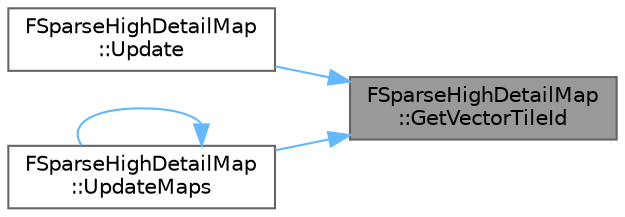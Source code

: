 digraph "FSparseHighDetailMap::GetVectorTileId"
{
 // INTERACTIVE_SVG=YES
 // LATEX_PDF_SIZE
  bgcolor="transparent";
  edge [fontname=Helvetica,fontsize=10,labelfontname=Helvetica,labelfontsize=10];
  node [fontname=Helvetica,fontsize=10,shape=box,height=0.2,width=0.4];
  rankdir="RL";
  Node1 [id="Node000001",label="FSparseHighDetailMap\l::GetVectorTileId",height=0.2,width=0.4,color="gray40", fillcolor="grey60", style="filled", fontcolor="black",tooltip=" "];
  Node1 -> Node2 [id="edge1_Node000001_Node000002",dir="back",color="steelblue1",style="solid",tooltip=" "];
  Node2 [id="Node000002",label="FSparseHighDetailMap\l::Update",height=0.2,width=0.4,color="grey40", fillcolor="white", style="filled",URL="$d1/d85/classFSparseHighDetailMap.html#adc23f1d2b0d1e643872dfce90ee1fe9f",tooltip=" "];
  Node1 -> Node3 [id="edge2_Node000001_Node000003",dir="back",color="steelblue1",style="solid",tooltip=" "];
  Node3 [id="Node000003",label="FSparseHighDetailMap\l::UpdateMaps",height=0.2,width=0.4,color="grey40", fillcolor="white", style="filled",URL="$d1/d85/classFSparseHighDetailMap.html#a80247532773c7aa2e1ebaab39d105a1c",tooltip=" "];
  Node3 -> Node3 [id="edge3_Node000003_Node000003",dir="back",color="steelblue1",style="solid",tooltip=" "];
}
